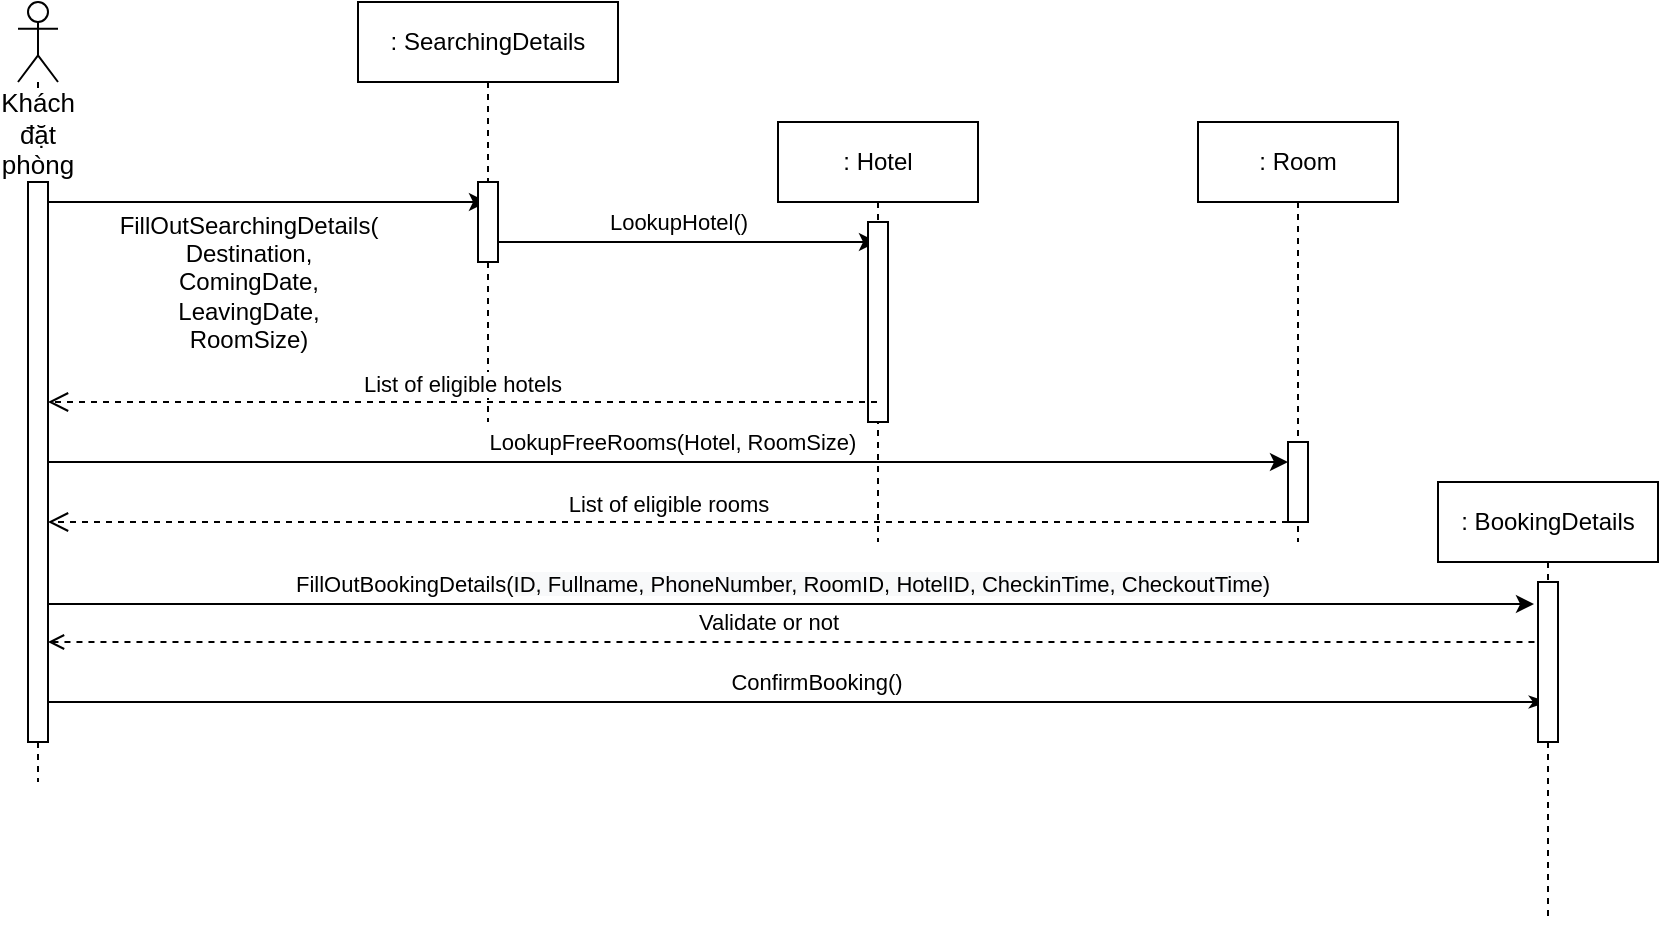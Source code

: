 <mxfile version="11.0.5" type="google"><diagram id="hqJ_H4fP5Qgp4SOQEG6i" name="Khách đặt phòng "><mxGraphModel dx="1422" dy="764" grid="1" gridSize="10" guides="1" tooltips="1" connect="1" arrows="1" fold="1" page="1" pageScale="1" pageWidth="827" pageHeight="1169" math="0" shadow="0"><root><mxCell id="0"/><mxCell id="1" parent="0"/><mxCell id="9QcGsNWHERI44LPMvnNs-8" style="edgeStyle=orthogonalEdgeStyle;rounded=0;orthogonalLoop=1;jettySize=auto;html=1;" parent="1" source="9QcGsNWHERI44LPMvnNs-2" target="9QcGsNWHERI44LPMvnNs-3" edge="1"><mxGeometry relative="1" as="geometry"><Array as="points"><mxPoint x="190" y="220"/><mxPoint x="190" y="220"/></Array></mxGeometry></mxCell><mxCell id="9QcGsNWHERI44LPMvnNs-9" value="FillOutSearchingDetails(&lt;br&gt;Destination,&lt;br&gt;ComingDate,&lt;br&gt;LeavingDate,&lt;br&gt;RoomSize)" style="text;html=1;resizable=0;points=[];align=center;verticalAlign=middle;labelBackgroundColor=#ffffff;" parent="9QcGsNWHERI44LPMvnNs-8" vertex="1" connectable="0"><mxGeometry x="-0.129" y="-2" relative="1" as="geometry"><mxPoint x="6.5" y="38" as="offset"/></mxGeometry></mxCell><mxCell id="9QcGsNWHERI44LPMvnNs-14" value="FillOutBookingDetails(&lt;font style=&quot;font-size: 11px&quot;&gt;&lt;span style=&quot;text-align: left ; background-color: rgb(248 , 249 , 250)&quot;&gt;ID,&amp;nbsp;&lt;/span&gt;&lt;span style=&quot;text-align: left ; background-color: rgb(248 , 249 , 250)&quot;&gt;Fullname,&amp;nbsp;&lt;/span&gt;&lt;span style=&quot;text-align: left ; background-color: rgb(248 , 249 , 250)&quot;&gt;PhoneNumber,&amp;nbsp;&lt;/span&gt;&lt;span style=&quot;text-align: left ; background-color: rgb(248 , 249 , 250)&quot;&gt;RoomID,&amp;nbsp;&lt;/span&gt;&lt;span style=&quot;text-align: left ; background-color: rgb(248 , 249 , 250)&quot;&gt;HotelID,&amp;nbsp;&lt;/span&gt;&lt;span style=&quot;text-align: left ; background-color: rgb(248 , 249 , 250)&quot;&gt;CheckinTime,&amp;nbsp;&lt;/span&gt;&lt;span style=&quot;text-align: left ; background-color: rgb(248 , 249 , 250)&quot;&gt;CheckoutTime)&lt;/span&gt;&lt;/font&gt;" style="rounded=0;orthogonalLoop=1;jettySize=auto;html=1;entryX=-0.2;entryY=0.138;entryDx=0;entryDy=0;entryPerimeter=0;" parent="1" source="7WqfH1GwfNoItmZ2JNEd-1" target="7WqfH1GwfNoItmZ2JNEd-5" edge="1"><mxGeometry x="-0.012" y="10" relative="1" as="geometry"><mxPoint as="offset"/><mxPoint x="59.5" y="349" as="sourcePoint"/><mxPoint x="794.5" y="349" as="targetPoint"/></mxGeometry></mxCell><mxCell id="9QcGsNWHERI44LPMvnNs-15" value="Validate or not" style="rounded=1;orthogonalLoop=1;jettySize=auto;html=1;startArrow=open;startFill=0;endArrow=none;endFill=0;dashed=1;entryX=0.2;entryY=0.375;entryDx=0;entryDy=0;entryPerimeter=0;" parent="1" source="7WqfH1GwfNoItmZ2JNEd-1" target="7WqfH1GwfNoItmZ2JNEd-5" edge="1"><mxGeometry x="0.043" y="32" relative="1" as="geometry"><mxPoint x="-30" y="22" as="offset"/><mxPoint x="100" y="450" as="sourcePoint"/><mxPoint x="770" y="440" as="targetPoint"/></mxGeometry></mxCell><mxCell id="9QcGsNWHERI44LPMvnNs-16" value="ConfirmBooking()" style="rounded=0;orthogonalLoop=1;jettySize=auto;html=1;startArrow=none;startFill=0;endArrow=classicThin;endFill=1;" parent="1" target="9QcGsNWHERI44LPMvnNs-7" edge="1" source="7WqfH1GwfNoItmZ2JNEd-1"><mxGeometry x="0.234" y="81" relative="1" as="geometry"><Array as="points"><mxPoint x="440" y="470"/></Array><mxPoint x="-79" y="71" as="offset"/><mxPoint x="100" y="460" as="sourcePoint"/><mxPoint x="794.5" y="409" as="targetPoint"/></mxGeometry></mxCell><mxCell id="9QcGsNWHERI44LPMvnNs-2" value="&lt;font style=&quot;font-size: 13px&quot;&gt;Khách đặt phòng&lt;/font&gt;" style="shape=umlLifeline;participant=umlActor;perimeter=lifelinePerimeter;whiteSpace=wrap;html=1;container=1;collapsible=0;recursiveResize=0;verticalAlign=top;spacingTop=36;labelBackgroundColor=#ffffff;outlineConnect=0;" parent="1" vertex="1"><mxGeometry x="50" y="120" width="20" height="390" as="geometry"/></mxCell><mxCell id="7WqfH1GwfNoItmZ2JNEd-1" value="" style="html=1;points=[];perimeter=orthogonalPerimeter;" vertex="1" parent="9QcGsNWHERI44LPMvnNs-2"><mxGeometry x="5" y="90" width="10" height="280" as="geometry"/></mxCell><mxCell id="9QcGsNWHERI44LPMvnNs-10" value="LookupHotel()" style="edgeStyle=orthogonalEdgeStyle;rounded=0;orthogonalLoop=1;jettySize=auto;html=1;" parent="1" source="9QcGsNWHERI44LPMvnNs-3" target="9QcGsNWHERI44LPMvnNs-5" edge="1"><mxGeometry x="-0.021" y="10" relative="1" as="geometry"><Array as="points"><mxPoint x="360" y="240"/><mxPoint x="360" y="240"/></Array><mxPoint as="offset"/></mxGeometry></mxCell><mxCell id="9QcGsNWHERI44LPMvnNs-3" value=": SearchingDetails" style="shape=umlLifeline;perimeter=lifelinePerimeter;whiteSpace=wrap;html=1;container=1;collapsible=0;recursiveResize=0;outlineConnect=0;" parent="1" vertex="1"><mxGeometry x="220" y="120" width="130" height="210" as="geometry"/></mxCell><mxCell id="7WqfH1GwfNoItmZ2JNEd-2" value="" style="html=1;points=[];perimeter=orthogonalPerimeter;" vertex="1" parent="9QcGsNWHERI44LPMvnNs-3"><mxGeometry x="60" y="90" width="10" height="40" as="geometry"/></mxCell><mxCell id="9QcGsNWHERI44LPMvnNs-11" value="LookupFreeRooms(Hotel, RoomSize)" style="rounded=0;orthogonalLoop=1;jettySize=auto;html=1;" parent="1" source="7WqfH1GwfNoItmZ2JNEd-1" target="7WqfH1GwfNoItmZ2JNEd-4" edge="1"><mxGeometry x="0.006" y="10" relative="1" as="geometry"><mxPoint as="offset"/></mxGeometry></mxCell><mxCell id="9QcGsNWHERI44LPMvnNs-5" value=": Hotel" style="shape=umlLifeline;perimeter=lifelinePerimeter;whiteSpace=wrap;html=1;container=1;collapsible=0;recursiveResize=0;outlineConnect=0;" parent="1" vertex="1"><mxGeometry x="430" y="180" width="100" height="210" as="geometry"/></mxCell><mxCell id="7WqfH1GwfNoItmZ2JNEd-3" value="" style="html=1;points=[];perimeter=orthogonalPerimeter;" vertex="1" parent="9QcGsNWHERI44LPMvnNs-5"><mxGeometry x="45" y="50" width="10" height="100" as="geometry"/></mxCell><mxCell id="9QcGsNWHERI44LPMvnNs-6" value=": Room" style="shape=umlLifeline;perimeter=lifelinePerimeter;whiteSpace=wrap;html=1;container=1;collapsible=0;recursiveResize=0;outlineConnect=0;" parent="1" vertex="1"><mxGeometry x="640" y="180" width="100" height="210" as="geometry"/></mxCell><mxCell id="7WqfH1GwfNoItmZ2JNEd-4" value="" style="html=1;points=[];perimeter=orthogonalPerimeter;" vertex="1" parent="9QcGsNWHERI44LPMvnNs-6"><mxGeometry x="45" y="160" width="10" height="40" as="geometry"/></mxCell><mxCell id="9QcGsNWHERI44LPMvnNs-7" value=": BookingDetails" style="shape=umlLifeline;perimeter=lifelinePerimeter;whiteSpace=wrap;html=1;container=1;collapsible=0;recursiveResize=0;outlineConnect=0;" parent="1" vertex="1"><mxGeometry x="760" y="360" width="110" height="220" as="geometry"/></mxCell><mxCell id="7WqfH1GwfNoItmZ2JNEd-5" value="" style="html=1;points=[];perimeter=orthogonalPerimeter;" vertex="1" parent="9QcGsNWHERI44LPMvnNs-7"><mxGeometry x="50" y="50" width="10" height="80" as="geometry"/></mxCell><mxCell id="9QcGsNWHERI44LPMvnNs-12" value="List of eligible hotels" style="html=1;verticalAlign=bottom;endArrow=open;dashed=1;endSize=8;" parent="1" source="9QcGsNWHERI44LPMvnNs-5" target="7WqfH1GwfNoItmZ2JNEd-1" edge="1"><mxGeometry relative="1" as="geometry"><mxPoint x="650" y="319" as="sourcePoint"/><mxPoint x="59.5" y="319" as="targetPoint"/><Array as="points"><mxPoint x="380" y="320"/></Array></mxGeometry></mxCell><mxCell id="5iPABScHcExkpcp7xKHH-1" value="List of eligible rooms" style="html=1;verticalAlign=bottom;endArrow=open;dashed=1;endSize=8;" edge="1" parent="1" source="7WqfH1GwfNoItmZ2JNEd-4" target="7WqfH1GwfNoItmZ2JNEd-1"><mxGeometry relative="1" as="geometry"><mxPoint x="489.5" y="330" as="sourcePoint"/><mxPoint x="75" y="330" as="targetPoint"/><Array as="points"><mxPoint x="370" y="380"/></Array></mxGeometry></mxCell></root></mxGraphModel></diagram><diagram id="gzeyQ3hFSfNnDoOWe6xi" name="Tiếp tân - Checkin"><mxGraphModel dx="1422" dy="764" grid="1" gridSize="10" guides="1" tooltips="1" connect="1" arrows="1" fold="1" page="1" pageScale="1" pageWidth="827" pageHeight="1169" math="0" shadow="0"><root><mxCell id="iYNoVbFBRe5CnHPcka2m-0"/><mxCell id="iYNoVbFBRe5CnHPcka2m-1" parent="iYNoVbFBRe5CnHPcka2m-0"/><mxCell id="2_R6NvxiJc7GdV2Qc599-4" style="edgeStyle=orthogonalEdgeStyle;rounded=0;orthogonalLoop=1;jettySize=auto;html=1;startArrow=none;startFill=0;endArrow=classicThin;endFill=1;" parent="iYNoVbFBRe5CnHPcka2m-1" source="2_R6NvxiJc7GdV2Qc599-0" target="2_R6NvxiJc7GdV2Qc599-1" edge="1"><mxGeometry relative="1" as="geometry"><Array as="points"><mxPoint x="260" y="140"/><mxPoint x="260" y="140"/></Array></mxGeometry></mxCell><mxCell id="2_R6NvxiJc7GdV2Qc599-5" value="ConfirmBookingID(ID)" style="text;html=1;resizable=0;points=[];align=center;verticalAlign=middle;labelBackgroundColor=#ffffff;" parent="2_R6NvxiJc7GdV2Qc599-4" vertex="1" connectable="0"><mxGeometry x="0.207" y="32" relative="1" as="geometry"><mxPoint x="-20.5" y="22" as="offset"/></mxGeometry></mxCell><mxCell id="L0FbIfBK_PxPBCvjLun8-0" style="rounded=0;orthogonalLoop=1;jettySize=auto;html=1;startArrow=none;startFill=0;endArrow=classicThin;endFill=1;entryX=0.1;entryY=0.1;entryDx=0;entryDy=0;entryPerimeter=0;" parent="iYNoVbFBRe5CnHPcka2m-1" source="2_R6NvxiJc7GdV2Qc599-0" target="ifoHeDJaw4WQy1ha6jBj-2" edge="1"><mxGeometry relative="1" as="geometry"/></mxCell><mxCell id="L0FbIfBK_PxPBCvjLun8-1" value="FillOutRentingDetails(BookingDetails, IDCardNumber, Fullname)" style="text;html=1;resizable=0;points=[];align=center;verticalAlign=middle;labelBackgroundColor=#ffffff;" parent="L0FbIfBK_PxPBCvjLun8-0" vertex="1" connectable="0"><mxGeometry x="0.124" relative="1" as="geometry"><mxPoint x="-23.5" y="-10" as="offset"/></mxGeometry></mxCell><mxCell id="L0FbIfBK_PxPBCvjLun8-3" value="ConfirmCheckin()" style="edgeStyle=none;rounded=0;orthogonalLoop=1;jettySize=auto;html=1;startArrow=none;startFill=0;endArrow=open;endFill=0;" parent="iYNoVbFBRe5CnHPcka2m-1" source="2_R6NvxiJc7GdV2Qc599-0" target="2_R6NvxiJc7GdV2Qc599-3" edge="1"><mxGeometry y="10" relative="1" as="geometry"><mxPoint x="120" y="270" as="sourcePoint"/><mxPoint x="500" y="270" as="targetPoint"/><mxPoint as="offset"/><Array as="points"><mxPoint x="360" y="330"/></Array></mxGeometry></mxCell><mxCell id="2_R6NvxiJc7GdV2Qc599-0" value="Tiếp tân" style="shape=umlLifeline;participant=umlActor;perimeter=lifelinePerimeter;whiteSpace=wrap;html=1;container=1;collapsible=0;recursiveResize=0;verticalAlign=top;spacingTop=36;labelBackgroundColor=#ffffff;outlineConnect=0;" parent="iYNoVbFBRe5CnHPcka2m-1" vertex="1"><mxGeometry x="110" y="50" width="20" height="300" as="geometry"/></mxCell><mxCell id="ifoHeDJaw4WQy1ha6jBj-0" value="" style="html=1;points=[];perimeter=orthogonalPerimeter;" parent="2_R6NvxiJc7GdV2Qc599-0" vertex="1"><mxGeometry x="5" y="80" width="10" height="220" as="geometry"/></mxCell><mxCell id="2_R6NvxiJc7GdV2Qc599-6" value="TRUE or FALSE" style="rounded=0;orthogonalLoop=1;jettySize=auto;html=1;startArrow=none;startFill=0;endArrow=open;endFill=0;dashed=1;" parent="iYNoVbFBRe5CnHPcka2m-1" source="2_R6NvxiJc7GdV2Qc599-1" edge="1" target="ifoHeDJaw4WQy1ha6jBj-0"><mxGeometry x="0.067" y="-10" relative="1" as="geometry"><mxPoint x="320" y="170" as="sourcePoint"/><mxPoint x="120" y="170" as="targetPoint"/><mxPoint as="offset"/><Array as="points"><mxPoint x="270" y="170"/></Array></mxGeometry></mxCell><mxCell id="2_R6NvxiJc7GdV2Qc599-1" value=": BookingDetails" style="shape=umlLifeline;perimeter=lifelinePerimeter;whiteSpace=wrap;html=1;container=1;collapsible=0;recursiveResize=0;outlineConnect=0;" parent="iYNoVbFBRe5CnHPcka2m-1" vertex="1"><mxGeometry x="370" y="50" width="120" height="300" as="geometry"/></mxCell><mxCell id="ifoHeDJaw4WQy1ha6jBj-1" value="" style="html=1;points=[];perimeter=orthogonalPerimeter;" parent="2_R6NvxiJc7GdV2Qc599-1" vertex="1"><mxGeometry x="55" y="80" width="10" height="50" as="geometry"/></mxCell><mxCell id="2_R6NvxiJc7GdV2Qc599-3" value=": RentingDetails" style="shape=umlLifeline;perimeter=lifelinePerimeter;whiteSpace=wrap;html=1;container=1;collapsible=0;recursiveResize=0;outlineConnect=0;" parent="iYNoVbFBRe5CnHPcka2m-1" vertex="1"><mxGeometry x="610" y="200" width="110" height="150" as="geometry"/></mxCell><mxCell id="ifoHeDJaw4WQy1ha6jBj-2" value="" style="html=1;points=[];perimeter=orthogonalPerimeter;" parent="2_R6NvxiJc7GdV2Qc599-3" vertex="1"><mxGeometry x="50" y="50" width="10" height="90" as="geometry"/></mxCell><mxCell id="L0FbIfBK_PxPBCvjLun8-2" value="Validate or not" style="html=1;verticalAlign=bottom;endArrow=open;dashed=1;endSize=8;" parent="iYNoVbFBRe5CnHPcka2m-1" source="ifoHeDJaw4WQy1ha6jBj-2" target="ifoHeDJaw4WQy1ha6jBj-0" edge="1"><mxGeometry relative="1" as="geometry"><mxPoint x="665" y="290" as="sourcePoint"/><mxPoint x="120" y="235" as="targetPoint"/><Array as="points"><mxPoint x="400" y="290"/></Array></mxGeometry></mxCell></root></mxGraphModel></diagram><diagram id="aAP_QC-pbujCi6YSl24C" name="Tiếp tân - Ghi nhận dịch vụ thêm"><mxGraphModel dx="1422" dy="764" grid="1" gridSize="10" guides="1" tooltips="1" connect="1" arrows="1" fold="1" page="1" pageScale="1" pageWidth="827" pageHeight="1169" math="0" shadow="0"><root><mxCell id="TvLoPsBw2J5ecgAfymKH-0"/><mxCell id="TvLoPsBw2J5ecgAfymKH-1" parent="TvLoPsBw2J5ecgAfymKH-0"/><mxCell id="BNi1Jrws6vmO-pX0VKpa-0" style="rounded=0;orthogonalLoop=1;jettySize=auto;html=1;startArrow=none;startFill=0;endArrow=classicThin;endFill=1;exitX=1.1;exitY=0.313;exitDx=0;exitDy=0;exitPerimeter=0;entryX=0.45;entryY=0.143;entryDx=0;entryDy=0;entryPerimeter=0;" parent="TvLoPsBw2J5ecgAfymKH-1" source="mw-RrUuIitGb6P20a19B-1" target="3WSdc-24QTHbx31xPMf_-0" edge="1"><mxGeometry relative="1" as="geometry"><mxPoint x="150" y="185" as="sourcePoint"/></mxGeometry></mxCell><mxCell id="BNi1Jrws6vmO-pX0VKpa-1" value="FillOutExtraService(RentingID, ServiceID, Amount)" style="text;html=1;resizable=0;points=[];align=center;verticalAlign=middle;labelBackgroundColor=#ffffff;" parent="BNi1Jrws6vmO-pX0VKpa-0" vertex="1" connectable="0"><mxGeometry x="0.207" y="32" relative="1" as="geometry"><mxPoint x="-71" y="17" as="offset"/></mxGeometry></mxCell><mxCell id="BNi1Jrws6vmO-pX0VKpa-10" value="ConfirmExtraService()" style="rounded=0;orthogonalLoop=1;jettySize=auto;html=1;startArrow=none;startFill=0;endArrow=classicThin;endFill=1;entryX=-0.1;entryY=0.257;entryDx=0;entryDy=0;entryPerimeter=0;exitX=1.2;exitY=0.763;exitDx=0;exitDy=0;exitPerimeter=0;" parent="TvLoPsBw2J5ecgAfymKH-1" source="mw-RrUuIitGb6P20a19B-1" target="YZMv8tpxxMUlZei_Kzrf-0" edge="1"><mxGeometry x="0.122" y="32" relative="1" as="geometry"><mxPoint x="-30" y="22" as="offset"/><mxPoint x="160" y="273" as="sourcePoint"/><mxPoint x="500" y="270" as="targetPoint"/></mxGeometry></mxCell><mxCell id="BNi1Jrws6vmO-pX0VKpa-5" value="Tiếp tân" style="shape=umlLifeline;participant=umlActor;perimeter=lifelinePerimeter;whiteSpace=wrap;html=1;container=1;collapsible=0;recursiveResize=0;verticalAlign=top;spacingTop=36;labelBackgroundColor=#ffffff;outlineConnect=0;" parent="TvLoPsBw2J5ecgAfymKH-1" vertex="1"><mxGeometry x="110" y="50" width="20" height="270" as="geometry"/></mxCell><mxCell id="mw-RrUuIitGb6P20a19B-1" value="" style="html=1;points=[];perimeter=orthogonalPerimeter;" vertex="1" parent="BNi1Jrws6vmO-pX0VKpa-5"><mxGeometry x="5" y="90" width="10" height="160" as="geometry"/></mxCell><mxCell id="BNi1Jrws6vmO-pX0VKpa-6" value="Validate or not" style="rounded=0;orthogonalLoop=1;jettySize=auto;html=1;startArrow=none;startFill=0;endArrow=open;endFill=0;dashed=1;entryX=1.1;entryY=0.463;entryDx=0;entryDy=0;entryPerimeter=0;exitX=0.1;exitY=0.857;exitDx=0;exitDy=0;exitPerimeter=0;" parent="TvLoPsBw2J5ecgAfymKH-1" source="3WSdc-24QTHbx31xPMf_-0" target="mw-RrUuIitGb6P20a19B-1" edge="1"><mxGeometry x="0.067" y="-10" relative="1" as="geometry"><mxPoint x="460" y="220" as="sourcePoint"/><mxPoint x="150" y="230" as="targetPoint"/><mxPoint as="offset"/></mxGeometry></mxCell><mxCell id="BNi1Jrws6vmO-pX0VKpa-7" value=": ExtraService" style="shape=umlLifeline;perimeter=lifelinePerimeter;whiteSpace=wrap;html=1;container=1;collapsible=0;recursiveResize=0;outlineConnect=0;" parent="TvLoPsBw2J5ecgAfymKH-1" vertex="1"><mxGeometry x="480" y="140" width="100" height="180" as="geometry"/></mxCell><mxCell id="3WSdc-24QTHbx31xPMf_-0" value="" style="html=1;points=[];perimeter=orthogonalPerimeter;" vertex="1" parent="BNi1Jrws6vmO-pX0VKpa-7"><mxGeometry x="45" y="45" width="10" height="35" as="geometry"/></mxCell><mxCell id="YZMv8tpxxMUlZei_Kzrf-0" value="" style="html=1;points=[];perimeter=orthogonalPerimeter;" vertex="1" parent="BNi1Jrws6vmO-pX0VKpa-7"><mxGeometry x="45" y="115" width="10" height="35" as="geometry"/></mxCell><mxCell id="3WSdc-24QTHbx31xPMf_-1" value=": SurchargeDetails" style="shape=umlLifeline;perimeter=lifelinePerimeter;whiteSpace=wrap;html=1;container=1;collapsible=0;recursiveResize=0;outlineConnect=0;" vertex="1" parent="TvLoPsBw2J5ecgAfymKH-1"><mxGeometry x="660" y="80" width="120" height="240" as="geometry"/></mxCell><mxCell id="3WSdc-24QTHbx31xPMf_-2" value="" style="html=1;points=[];perimeter=orthogonalPerimeter;" vertex="1" parent="3WSdc-24QTHbx31xPMf_-1"><mxGeometry x="55" y="193" width="10" height="28" as="geometry"/></mxCell><mxCell id="YZMv8tpxxMUlZei_Kzrf-1" style="edgeStyle=none;rounded=1;orthogonalLoop=1;jettySize=auto;html=1;startArrow=none;startFill=0;exitX=0.9;exitY=0.743;exitDx=0;exitDy=0;exitPerimeter=0;" edge="1" parent="TvLoPsBw2J5ecgAfymKH-1" source="YZMv8tpxxMUlZei_Kzrf-0" target="3WSdc-24QTHbx31xPMf_-2"><mxGeometry relative="1" as="geometry"/></mxCell><mxCell id="mw-RrUuIitGb6P20a19B-0" value="UpdateSurchargeDetails()" style="text;html=1;resizable=0;points=[];align=center;verticalAlign=middle;labelBackgroundColor=#ffffff;" vertex="1" connectable="0" parent="YZMv8tpxxMUlZei_Kzrf-1"><mxGeometry x="-0.155" y="1" relative="1" as="geometry"><mxPoint x="8" y="-10" as="offset"/></mxGeometry></mxCell></root></mxGraphModel></diagram><diagram id="sMiqOMHAENxxFOhs1858" name="Tiếp tân - Checkout"><mxGraphModel dx="1422" dy="764" grid="1" gridSize="10" guides="1" tooltips="1" connect="1" arrows="1" fold="1" page="1" pageScale="1" pageWidth="827" pageHeight="1169" math="0" shadow="0"><root><mxCell id="09Qtmk-hkciz4qR9wd35-0"/><mxCell id="09Qtmk-hkciz4qR9wd35-1" parent="09Qtmk-hkciz4qR9wd35-0"/><mxCell id="b83Dl4E9pw5rTDWugFmm-0" style="rounded=0;orthogonalLoop=1;jettySize=auto;html=1;startArrow=none;startFill=0;endArrow=classicThin;endFill=1;entryX=0.2;entryY=0.146;entryDx=0;entryDy=0;entryPerimeter=0;" parent="09Qtmk-hkciz4qR9wd35-1" source="b83Dl4E9pw5rTDWugFmm-5" target="jda9mZojkxg7HSHFrEwd-4" edge="1"><mxGeometry relative="1" as="geometry"><mxPoint x="220" y="160" as="targetPoint"/></mxGeometry></mxCell><mxCell id="b83Dl4E9pw5rTDWugFmm-1" value="RequestBillingDetails(RentingID)" style="text;html=1;resizable=0;points=[];align=center;verticalAlign=middle;labelBackgroundColor=#ffffff;" parent="b83Dl4E9pw5rTDWugFmm-0" vertex="1" connectable="0"><mxGeometry x="0.207" y="32" relative="1" as="geometry"><mxPoint x="-20.5" y="22" as="offset"/></mxGeometry></mxCell><mxCell id="b83Dl4E9pw5rTDWugFmm-5" value="Tiếp tân" style="shape=umlLifeline;participant=umlActor;perimeter=lifelinePerimeter;whiteSpace=wrap;html=1;container=1;collapsible=0;recursiveResize=0;verticalAlign=top;spacingTop=36;labelBackgroundColor=#ffffff;outlineConnect=0;" parent="09Qtmk-hkciz4qR9wd35-1" vertex="1"><mxGeometry x="30" y="60" width="20" height="300" as="geometry"/></mxCell><mxCell id="jda9mZojkxg7HSHFrEwd-0" value="" style="html=1;points=[];perimeter=orthogonalPerimeter;" vertex="1" parent="b83Dl4E9pw5rTDWugFmm-5"><mxGeometry x="5" y="80" width="10" height="210" as="geometry"/></mxCell><mxCell id="b83Dl4E9pw5rTDWugFmm-12" value="RequestRentingDetails(RentingID)" style="rounded=0;orthogonalLoop=1;jettySize=auto;html=1;startArrow=none;startFill=0;endArrow=classicThin;endFill=1;entryX=-0.1;entryY=0.211;entryDx=0;entryDy=0;entryPerimeter=0;" parent="09Qtmk-hkciz4qR9wd35-1" source="jda9mZojkxg7HSHFrEwd-4" target="jda9mZojkxg7HSHFrEwd-5" edge="1"><mxGeometry x="-0.019" y="15" relative="1" as="geometry"><Array as="points"><mxPoint x="400" y="170"/></Array><mxPoint as="offset"/></mxGeometry></mxCell><mxCell id="b83Dl4E9pw5rTDWugFmm-7" value=": RentingDetails" style="shape=umlLifeline;perimeter=lifelinePerimeter;whiteSpace=wrap;html=1;container=1;collapsible=0;recursiveResize=0;outlineConnect=0;" parent="09Qtmk-hkciz4qR9wd35-1" vertex="1"><mxGeometry x="470" y="80" width="120" height="280" as="geometry"/></mxCell><mxCell id="jda9mZojkxg7HSHFrEwd-5" value="" style="html=1;points=[];perimeter=orthogonalPerimeter;" vertex="1" parent="b83Dl4E9pw5rTDWugFmm-7"><mxGeometry x="55" y="83" width="10" height="38" as="geometry"/></mxCell><mxCell id="b83Dl4E9pw5rTDWugFmm-8" value=": SurchargeDetails" style="shape=umlLifeline;perimeter=lifelinePerimeter;whiteSpace=wrap;html=1;container=1;collapsible=0;recursiveResize=0;outlineConnect=0;" parent="09Qtmk-hkciz4qR9wd35-1" vertex="1"><mxGeometry x="660" y="80" width="120" height="280" as="geometry"/></mxCell><mxCell id="jda9mZojkxg7HSHFrEwd-2" value="" style="html=1;points=[];perimeter=orthogonalPerimeter;" vertex="1" parent="b83Dl4E9pw5rTDWugFmm-8"><mxGeometry x="55" y="150" width="10" height="40" as="geometry"/></mxCell><mxCell id="b83Dl4E9pw5rTDWugFmm-10" value=": BillingDetails" style="shape=umlLifeline;perimeter=lifelinePerimeter;whiteSpace=wrap;html=1;container=1;collapsible=0;recursiveResize=0;outlineConnect=0;" parent="09Qtmk-hkciz4qR9wd35-1" vertex="1"><mxGeometry x="230" y="80" width="100" height="280" as="geometry"/></mxCell><mxCell id="jda9mZojkxg7HSHFrEwd-4" value="" style="html=1;points=[];perimeter=orthogonalPerimeter;" vertex="1" parent="b83Dl4E9pw5rTDWugFmm-10"><mxGeometry x="45" y="60" width="10" height="140" as="geometry"/></mxCell><mxCell id="jda9mZojkxg7HSHFrEwd-6" value="RentingDetails" style="html=1;verticalAlign=bottom;endArrow=open;dashed=1;endSize=8;exitX=0.5;exitY=0.974;exitDx=0;exitDy=0;exitPerimeter=0;" edge="1" parent="09Qtmk-hkciz4qR9wd35-1" source="jda9mZojkxg7HSHFrEwd-5" target="jda9mZojkxg7HSHFrEwd-4"><mxGeometry relative="1" as="geometry"><mxPoint x="110" y="380" as="sourcePoint"/><mxPoint x="30" y="380" as="targetPoint"/><Array as="points"><mxPoint x="410" y="200"/></Array></mxGeometry></mxCell><mxCell id="jda9mZojkxg7HSHFrEwd-8" value="RequestSurchargeDetails(RentingID)" style="edgeStyle=none;rounded=1;orthogonalLoop=1;jettySize=auto;html=1;startArrow=none;startFill=0;" edge="1" parent="09Qtmk-hkciz4qR9wd35-1" source="jda9mZojkxg7HSHFrEwd-4" target="jda9mZojkxg7HSHFrEwd-2"><mxGeometry x="0.605" y="130" relative="1" as="geometry"><Array as="points"/><mxPoint x="-130" y="120" as="offset"/></mxGeometry></mxCell><mxCell id="jda9mZojkxg7HSHFrEwd-11" value="SurchargeDetails" style="html=1;verticalAlign=bottom;endArrow=open;dashed=1;endSize=8;exitX=0;exitY=0.82;exitDx=0;exitDy=0;exitPerimeter=0;" edge="1" parent="09Qtmk-hkciz4qR9wd35-1" source="jda9mZojkxg7HSHFrEwd-2" target="jda9mZojkxg7HSHFrEwd-4"><mxGeometry relative="1" as="geometry"><mxPoint x="110" y="380" as="sourcePoint"/><mxPoint x="30" y="380" as="targetPoint"/></mxGeometry></mxCell><mxCell id="jda9mZojkxg7HSHFrEwd-12" value="BillingDetails" style="html=1;verticalAlign=bottom;endArrow=open;dashed=1;endSize=8;exitX=0.2;exitY=0.979;exitDx=0;exitDy=0;exitPerimeter=0;" edge="1" parent="09Qtmk-hkciz4qR9wd35-1" source="jda9mZojkxg7HSHFrEwd-4" target="jda9mZojkxg7HSHFrEwd-0"><mxGeometry relative="1" as="geometry"><mxPoint x="110" y="380" as="sourcePoint"/><mxPoint x="30" y="380" as="targetPoint"/></mxGeometry></mxCell><mxCell id="-K2N9Cz567Qc_81J8uIG-0" value="" style="html=1;points=[];perimeter=orthogonalPerimeter;" vertex="1" parent="09Qtmk-hkciz4qR9wd35-1"><mxGeometry x="275" y="320" width="10" height="30" as="geometry"/></mxCell><mxCell id="-K2N9Cz567Qc_81J8uIG-1" value="ConfirmCheckout()" style="rounded=0;orthogonalLoop=1;jettySize=auto;html=1;startArrow=none;startFill=0;endArrow=classicThin;endFill=1;exitX=1.3;exitY=0.91;exitDx=0;exitDy=0;exitPerimeter=0;" edge="1" parent="09Qtmk-hkciz4qR9wd35-1" source="jda9mZojkxg7HSHFrEwd-0" target="-K2N9Cz567Qc_81J8uIG-0"><mxGeometry x="0.015" y="10" relative="1" as="geometry"><mxPoint as="offset"/><mxPoint x="39.5" y="320" as="sourcePoint"/><mxPoint x="279.5" y="320" as="targetPoint"/></mxGeometry></mxCell></root></mxGraphModel></diagram><diagram id="Nawwz7BOKfVcOPyIKraB" name="Khách sử dụng phòng - Đánh giá dịch vụ"><mxGraphModel dx="1422" dy="764" grid="1" gridSize="10" guides="1" tooltips="1" connect="1" arrows="1" fold="1" page="1" pageScale="1" pageWidth="827" pageHeight="1169" math="0" shadow="0"><root><mxCell id="n_02tRDm-26knX7gmKT3-0"/><mxCell id="n_02tRDm-26knX7gmKT3-1" parent="n_02tRDm-26knX7gmKT3-0"/><mxCell id="C5c13fNTYUOiKO2cyFNo-0" value="Khách sử dụng phòng" style="shape=umlLifeline;participant=umlActor;perimeter=lifelinePerimeter;whiteSpace=wrap;html=1;container=1;collapsible=0;recursiveResize=0;verticalAlign=top;spacingTop=36;labelBackgroundColor=#ffffff;outlineConnect=0;" vertex="1" parent="n_02tRDm-26knX7gmKT3-1"><mxGeometry x="50" y="80" width="20" height="260" as="geometry"/></mxCell><mxCell id="VyTrTPL0F9kvkTpkgru4-1" value="" style="html=1;points=[];perimeter=orthogonalPerimeter;" vertex="1" parent="C5c13fNTYUOiKO2cyFNo-0"><mxGeometry x="5" y="110" width="10" height="130" as="geometry"/></mxCell><mxCell id="C5c13fNTYUOiKO2cyFNo-1" value=": RoomServiceRating" style="shape=umlLifeline;perimeter=lifelinePerimeter;whiteSpace=wrap;html=1;container=1;collapsible=0;recursiveResize=0;outlineConnect=0;" vertex="1" parent="n_02tRDm-26knX7gmKT3-1"><mxGeometry x="300" y="150" width="140" height="190" as="geometry"/></mxCell><mxCell id="VyTrTPL0F9kvkTpkgru4-2" value="" style="html=1;points=[];perimeter=orthogonalPerimeter;" vertex="1" parent="C5c13fNTYUOiKO2cyFNo-1"><mxGeometry x="65" y="70" width="10" height="40" as="geometry"/></mxCell><mxCell id="VyTrTPL0F9kvkTpkgru4-0" value=": Room" style="shape=umlLifeline;perimeter=lifelinePerimeter;whiteSpace=wrap;html=1;container=1;collapsible=0;recursiveResize=0;outlineConnect=0;" vertex="1" parent="n_02tRDm-26knX7gmKT3-1"><mxGeometry x="470" y="100" width="140" height="240" as="geometry"/></mxCell><mxCell id="VyTrTPL0F9kvkTpkgru4-5" value="" style="html=1;points=[];perimeter=orthogonalPerimeter;" vertex="1" parent="VyTrTPL0F9kvkTpkgru4-0"><mxGeometry x="65" y="145" width="10" height="35" as="geometry"/></mxCell><mxCell id="VyTrTPL0F9kvkTpkgru4-3" value="CreateRoomServiceRating(RoomID, HotelID)" style="edgeStyle=none;rounded=1;orthogonalLoop=1;jettySize=auto;html=1;entryX=-0.2;entryY=0.125;entryDx=0;entryDy=0;entryPerimeter=0;startArrow=none;startFill=0;" edge="1" parent="n_02tRDm-26knX7gmKT3-1" source="VyTrTPL0F9kvkTpkgru4-1" target="VyTrTPL0F9kvkTpkgru4-2"><mxGeometry x="0.05" y="15" relative="1" as="geometry"><mxPoint as="offset"/></mxGeometry></mxCell><mxCell id="VyTrTPL0F9kvkTpkgru4-4" value=": Hotel" style="shape=umlLifeline;perimeter=lifelinePerimeter;whiteSpace=wrap;html=1;container=1;collapsible=0;recursiveResize=0;outlineConnect=0;" vertex="1" parent="n_02tRDm-26knX7gmKT3-1"><mxGeometry x="660" y="100" width="140" height="240" as="geometry"/></mxCell><mxCell id="VyTrTPL0F9kvkTpkgru4-6" value="" style="html=1;points=[];perimeter=orthogonalPerimeter;" vertex="1" parent="VyTrTPL0F9kvkTpkgru4-4"><mxGeometry x="65" y="170" width="10" height="40" as="geometry"/></mxCell><mxCell id="VyTrTPL0F9kvkTpkgru4-7" value="UpdateRoomRating()" style="edgeStyle=none;rounded=1;orthogonalLoop=1;jettySize=auto;html=1;startArrow=none;startFill=0;" edge="1" parent="n_02tRDm-26knX7gmKT3-1" source="VyTrTPL0F9kvkTpkgru4-2" target="VyTrTPL0F9kvkTpkgru4-5"><mxGeometry x="-0.062" y="15" relative="1" as="geometry"><mxPoint as="offset"/></mxGeometry></mxCell><mxCell id="VyTrTPL0F9kvkTpkgru4-8" value="UpdateHotelRating()" style="edgeStyle=none;rounded=1;orthogonalLoop=1;jettySize=auto;html=1;startArrow=none;startFill=0;" edge="1" parent="n_02tRDm-26knX7gmKT3-1" source="VyTrTPL0F9kvkTpkgru4-5" target="VyTrTPL0F9kvkTpkgru4-6"><mxGeometry x="0.056" y="10" relative="1" as="geometry"><mxPoint as="offset"/></mxGeometry></mxCell></root></mxGraphModel></diagram><diagram id="3itkGw7XfaBpEukhBGUd" name="Khách sử dụng phòng - Đăng bài"><mxGraphModel dx="1422" dy="764" grid="1" gridSize="10" guides="1" tooltips="1" connect="1" arrows="1" fold="1" page="1" pageScale="1" pageWidth="827" pageHeight="1169" math="0" shadow="0"><root><mxCell id="fukIBcH7ySVPHGG-doox-0"/><mxCell id="fukIBcH7ySVPHGG-doox-1" parent="fukIBcH7ySVPHGG-doox-0"/><mxCell id="sjgLeWghVsfFl-nqdFh1-0" value="Khách sử dụng phòng" style="shape=umlLifeline;participant=umlActor;perimeter=lifelinePerimeter;whiteSpace=wrap;html=1;container=1;collapsible=0;recursiveResize=0;verticalAlign=top;spacingTop=36;labelBackgroundColor=#ffffff;outlineConnect=0;" vertex="1" parent="fukIBcH7ySVPHGG-doox-1"><mxGeometry x="218" y="80" width="20" height="260" as="geometry"/></mxCell><mxCell id="sjgLeWghVsfFl-nqdFh1-1" value="" style="html=1;points=[];perimeter=orthogonalPerimeter;" vertex="1" parent="sjgLeWghVsfFl-nqdFh1-0"><mxGeometry x="5" y="110" width="10" height="150" as="geometry"/></mxCell><mxCell id="sjgLeWghVsfFl-nqdFh1-2" value=": Post" style="shape=umlLifeline;perimeter=lifelinePerimeter;whiteSpace=wrap;html=1;container=1;collapsible=0;recursiveResize=0;outlineConnect=0;" vertex="1" parent="fukIBcH7ySVPHGG-doox-1"><mxGeometry x="468" y="150" width="140" height="190" as="geometry"/></mxCell><mxCell id="sjgLeWghVsfFl-nqdFh1-3" value="" style="html=1;points=[];perimeter=orthogonalPerimeter;" vertex="1" parent="sjgLeWghVsfFl-nqdFh1-2"><mxGeometry x="65" y="65" width="10" height="15" as="geometry"/></mxCell><mxCell id="sjgLeWghVsfFl-nqdFh1-12" value="" style="html=1;points=[];perimeter=orthogonalPerimeter;" vertex="1" parent="sjgLeWghVsfFl-nqdFh1-2"><mxGeometry x="65" y="105" width="10" height="15" as="geometry"/></mxCell><mxCell id="sjgLeWghVsfFl-nqdFh1-14" value="" style="html=1;points=[];perimeter=orthogonalPerimeter;" vertex="1" parent="sjgLeWghVsfFl-nqdFh1-2"><mxGeometry x="65" y="165" width="10" height="15" as="geometry"/></mxCell><mxCell id="sjgLeWghVsfFl-nqdFh1-6" value="CreateNewPost(Caption)" style="edgeStyle=none;rounded=1;orthogonalLoop=1;jettySize=auto;html=1;entryX=-0.2;entryY=0.125;entryDx=0;entryDy=0;entryPerimeter=0;startArrow=none;startFill=0;" edge="1" parent="fukIBcH7ySVPHGG-doox-1" source="sjgLeWghVsfFl-nqdFh1-1" target="sjgLeWghVsfFl-nqdFh1-3"><mxGeometry x="0.05" y="15" relative="1" as="geometry"><mxPoint as="offset"/></mxGeometry></mxCell><mxCell id="sjgLeWghVsfFl-nqdFh1-11" style="edgeStyle=none;rounded=1;orthogonalLoop=1;jettySize=auto;html=1;startArrow=none;startFill=0;" edge="1" parent="fukIBcH7ySVPHGG-doox-1" source="sjgLeWghVsfFl-nqdFh1-1" target="sjgLeWghVsfFl-nqdFh1-12"><mxGeometry relative="1" as="geometry"><mxPoint x="508" y="270" as="targetPoint"/></mxGeometry></mxCell><mxCell id="sjgLeWghVsfFl-nqdFh1-13" value="InsertPhotos(Photos)" style="text;html=1;resizable=0;points=[];align=center;verticalAlign=middle;labelBackgroundColor=#ffffff;" vertex="1" connectable="0" parent="sjgLeWghVsfFl-nqdFh1-11"><mxGeometry x="0.247" y="-2" relative="1" as="geometry"><mxPoint x="-32" y="-12" as="offset"/></mxGeometry></mxCell><mxCell id="sjgLeWghVsfFl-nqdFh1-15" value="ConfirmPosting()" style="edgeStyle=none;rounded=1;orthogonalLoop=1;jettySize=auto;html=1;startArrow=none;startFill=0;" edge="1" parent="fukIBcH7ySVPHGG-doox-1"><mxGeometry x="0.033" y="15" relative="1" as="geometry"><mxPoint x="233" y="317" as="sourcePoint"/><mxPoint x="533" y="317" as="targetPoint"/><mxPoint as="offset"/></mxGeometry></mxCell></root></mxGraphModel></diagram><diagram id="CkBfMnDc_x65b_0JgAd1" name="Khách hàng sử dụng phòng - Like"><mxGraphModel dx="1422" dy="764" grid="1" gridSize="10" guides="1" tooltips="1" connect="1" arrows="1" fold="1" page="1" pageScale="1" pageWidth="827" pageHeight="1169" math="0" shadow="0"><root><mxCell id="9zcCW_8dukwWYKt4wPnB-0"/><mxCell id="9zcCW_8dukwWYKt4wPnB-1" parent="9zcCW_8dukwWYKt4wPnB-0"/><mxCell id="BxHgVQeIbLk7Y7bC2lsF-0" value="Khách sử dụng phòng" style="shape=umlLifeline;participant=umlActor;perimeter=lifelinePerimeter;whiteSpace=wrap;html=1;container=1;collapsible=0;recursiveResize=0;verticalAlign=top;spacingTop=36;labelBackgroundColor=#ffffff;outlineConnect=0;" vertex="1" parent="9zcCW_8dukwWYKt4wPnB-1"><mxGeometry x="218" y="80" width="20" height="200" as="geometry"/></mxCell><mxCell id="BxHgVQeIbLk7Y7bC2lsF-1" value="" style="html=1;points=[];perimeter=orthogonalPerimeter;" vertex="1" parent="BxHgVQeIbLk7Y7bC2lsF-0"><mxGeometry x="5" y="110" width="10" height="80" as="geometry"/></mxCell><mxCell id="BxHgVQeIbLk7Y7bC2lsF-2" value=": Post" style="shape=umlLifeline;perimeter=lifelinePerimeter;whiteSpace=wrap;html=1;container=1;collapsible=0;recursiveResize=0;outlineConnect=0;" vertex="1" parent="9zcCW_8dukwWYKt4wPnB-1"><mxGeometry x="468" y="150" width="140" height="130" as="geometry"/></mxCell><mxCell id="BxHgVQeIbLk7Y7bC2lsF-3" value="" style="html=1;points=[];perimeter=orthogonalPerimeter;" vertex="1" parent="BxHgVQeIbLk7Y7bC2lsF-2"><mxGeometry x="65" y="65" width="10" height="15" as="geometry"/></mxCell><mxCell id="BxHgVQeIbLk7Y7bC2lsF-6" value="Like()" style="edgeStyle=none;rounded=1;orthogonalLoop=1;jettySize=auto;html=1;entryX=-0.2;entryY=0.125;entryDx=0;entryDy=0;entryPerimeter=0;startArrow=none;startFill=0;" edge="1" parent="9zcCW_8dukwWYKt4wPnB-1" source="BxHgVQeIbLk7Y7bC2lsF-1" target="BxHgVQeIbLk7Y7bC2lsF-3"><mxGeometry x="0.05" y="15" relative="1" as="geometry"><mxPoint as="offset"/></mxGeometry></mxCell></root></mxGraphModel></diagram><diagram id="aqbzVtjAmAiyEC8jqnv7" name="Khách sử dụng phòng - Comment"><mxGraphModel dx="1422" dy="764" grid="1" gridSize="10" guides="1" tooltips="1" connect="1" arrows="1" fold="1" page="1" pageScale="1" pageWidth="827" pageHeight="1169" math="0" shadow="0"><root><mxCell id="GPi3riKqfKa-rLKsafOR-0"/><mxCell id="GPi3riKqfKa-rLKsafOR-1" parent="GPi3riKqfKa-rLKsafOR-0"/><mxCell id="GPi3riKqfKa-rLKsafOR-2" value="Khách sử dụng phòng" style="shape=umlLifeline;participant=umlActor;perimeter=lifelinePerimeter;whiteSpace=wrap;html=1;container=1;collapsible=0;recursiveResize=0;verticalAlign=top;spacingTop=36;labelBackgroundColor=#ffffff;outlineConnect=0;" vertex="1" parent="GPi3riKqfKa-rLKsafOR-1"><mxGeometry x="120" y="80" width="20" height="280" as="geometry"/></mxCell><mxCell id="GPi3riKqfKa-rLKsafOR-3" value="" style="html=1;points=[];perimeter=orthogonalPerimeter;" vertex="1" parent="GPi3riKqfKa-rLKsafOR-2"><mxGeometry x="5" y="110" width="10" height="150" as="geometry"/></mxCell><mxCell id="GPi3riKqfKa-rLKsafOR-4" value=": Comment" style="shape=umlLifeline;perimeter=lifelinePerimeter;whiteSpace=wrap;html=1;container=1;collapsible=0;recursiveResize=0;outlineConnect=0;" vertex="1" parent="GPi3riKqfKa-rLKsafOR-1"><mxGeometry x="392" y="150" width="140" height="210" as="geometry"/></mxCell><mxCell id="GPi3riKqfKa-rLKsafOR-5" value="" style="html=1;points=[];perimeter=orthogonalPerimeter;" vertex="1" parent="GPi3riKqfKa-rLKsafOR-4"><mxGeometry x="65" y="65" width="10" height="35" as="geometry"/></mxCell><mxCell id="PAOURQp86s-2Hgc2Df-y-2" value="" style="html=1;points=[];perimeter=orthogonalPerimeter;" vertex="1" parent="GPi3riKqfKa-rLKsafOR-4"><mxGeometry x="65" y="130" width="10" height="35" as="geometry"/></mxCell><mxCell id="GPi3riKqfKa-rLKsafOR-8" value="CreateNewComment(PostID, CommentContent)" style="edgeStyle=none;rounded=1;orthogonalLoop=1;jettySize=auto;html=1;entryX=-0.2;entryY=0.125;entryDx=0;entryDy=0;entryPerimeter=0;startArrow=none;startFill=0;" edge="1" parent="GPi3riKqfKa-rLKsafOR-1" source="GPi3riKqfKa-rLKsafOR-3" target="GPi3riKqfKa-rLKsafOR-5"><mxGeometry x="0.05" y="15" relative="1" as="geometry"><mxPoint as="offset"/></mxGeometry></mxCell><mxCell id="GPi3riKqfKa-rLKsafOR-12" value=": Post" style="shape=umlLifeline;perimeter=lifelinePerimeter;whiteSpace=wrap;html=1;container=1;collapsible=0;recursiveResize=0;outlineConnect=0;" vertex="1" parent="GPi3riKqfKa-rLKsafOR-1"><mxGeometry x="592" y="150" width="140" height="210" as="geometry"/></mxCell><mxCell id="GPi3riKqfKa-rLKsafOR-14" value="" style="html=1;points=[];perimeter=orthogonalPerimeter;" vertex="1" parent="GPi3riKqfKa-rLKsafOR-12"><mxGeometry x="65" y="155" width="10" height="35" as="geometry"/></mxCell><mxCell id="QMJw9gAE3h3cI8izvEUN-0" value="UpdateCommentToPost()" style="edgeStyle=none;rounded=1;orthogonalLoop=1;jettySize=auto;html=1;startArrow=none;startFill=0;endArrow=classicThin;endFill=1;exitX=0.9;exitY=0.771;exitDx=0;exitDy=0;exitPerimeter=0;" edge="1" parent="GPi3riKqfKa-rLKsafOR-1" source="PAOURQp86s-2Hgc2Df-y-2" target="GPi3riKqfKa-rLKsafOR-14"><mxGeometry y="13" relative="1" as="geometry"><mxPoint x="512" y="220" as="sourcePoint"/><mxPoint y="1" as="offset"/></mxGeometry></mxCell><mxCell id="PAOURQp86s-2Hgc2Df-y-1" value="Validate or not" style="html=1;verticalAlign=bottom;endArrow=open;dashed=1;endSize=8;exitX=0;exitY=0.943;exitDx=0;exitDy=0;exitPerimeter=0;" edge="1" parent="GPi3riKqfKa-rLKsafOR-1" source="GPi3riKqfKa-rLKsafOR-5" target="GPi3riKqfKa-rLKsafOR-3"><mxGeometry relative="1" as="geometry"><mxPoint x="192" y="360" as="sourcePoint"/><mxPoint x="112" y="360" as="targetPoint"/></mxGeometry></mxCell><mxCell id="PAOURQp86s-2Hgc2Df-y-3" value="ConfirmComment()" style="edgeStyle=none;rounded=1;orthogonalLoop=1;jettySize=auto;html=1;startArrow=none;startFill=0;endArrow=classicThin;endFill=1;" edge="1" parent="GPi3riKqfKa-rLKsafOR-1" source="GPi3riKqfKa-rLKsafOR-3" target="PAOURQp86s-2Hgc2Df-y-2"><mxGeometry x="-0.025" y="10" relative="1" as="geometry"><mxPoint as="offset"/></mxGeometry></mxCell></root></mxGraphModel></diagram></mxfile>